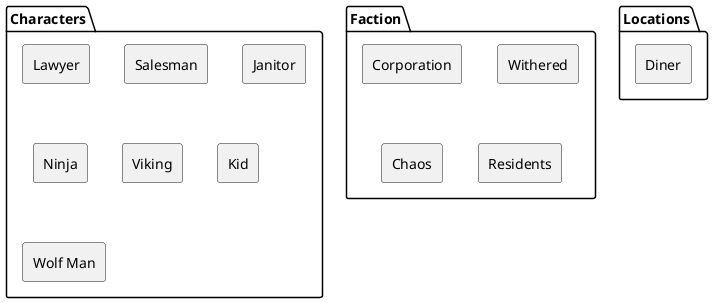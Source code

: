 @startuml
skinparam componentStyle rectangle

package Characters {
  [Lawyer] as lawyer
  [Salesman] as salesman
  [Janitor] as janitor
  [Ninja] as ninja
  [Viking] as viking
  [Kid] as kid
  [Wolf Man] as wolf
}

package Locations {
  [Diner]
}

package Faction {
  [Corporation] as corporation
  [Withered] as withered
  [Chaos] as chaos
  [Residents] as residents
}

@enduml

